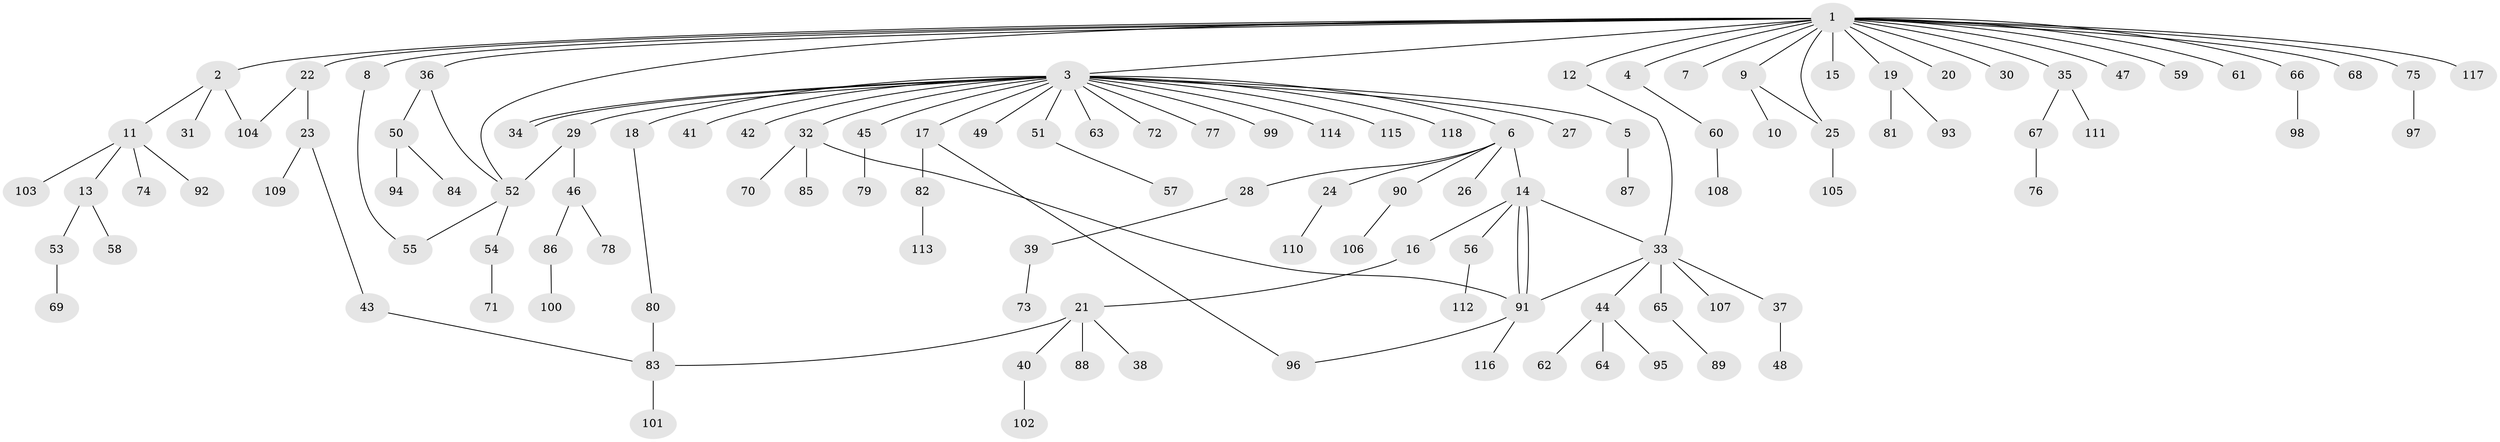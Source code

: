// Generated by graph-tools (version 1.1) at 2025/01/03/09/25 03:01:44]
// undirected, 118 vertices, 130 edges
graph export_dot {
graph [start="1"]
  node [color=gray90,style=filled];
  1;
  2;
  3;
  4;
  5;
  6;
  7;
  8;
  9;
  10;
  11;
  12;
  13;
  14;
  15;
  16;
  17;
  18;
  19;
  20;
  21;
  22;
  23;
  24;
  25;
  26;
  27;
  28;
  29;
  30;
  31;
  32;
  33;
  34;
  35;
  36;
  37;
  38;
  39;
  40;
  41;
  42;
  43;
  44;
  45;
  46;
  47;
  48;
  49;
  50;
  51;
  52;
  53;
  54;
  55;
  56;
  57;
  58;
  59;
  60;
  61;
  62;
  63;
  64;
  65;
  66;
  67;
  68;
  69;
  70;
  71;
  72;
  73;
  74;
  75;
  76;
  77;
  78;
  79;
  80;
  81;
  82;
  83;
  84;
  85;
  86;
  87;
  88;
  89;
  90;
  91;
  92;
  93;
  94;
  95;
  96;
  97;
  98;
  99;
  100;
  101;
  102;
  103;
  104;
  105;
  106;
  107;
  108;
  109;
  110;
  111;
  112;
  113;
  114;
  115;
  116;
  117;
  118;
  1 -- 2;
  1 -- 3;
  1 -- 4;
  1 -- 7;
  1 -- 8;
  1 -- 9;
  1 -- 12;
  1 -- 15;
  1 -- 19;
  1 -- 20;
  1 -- 22;
  1 -- 25;
  1 -- 30;
  1 -- 35;
  1 -- 36;
  1 -- 47;
  1 -- 52;
  1 -- 59;
  1 -- 61;
  1 -- 66;
  1 -- 68;
  1 -- 75;
  1 -- 117;
  2 -- 11;
  2 -- 31;
  2 -- 104;
  3 -- 5;
  3 -- 6;
  3 -- 17;
  3 -- 18;
  3 -- 27;
  3 -- 29;
  3 -- 32;
  3 -- 34;
  3 -- 34;
  3 -- 41;
  3 -- 42;
  3 -- 45;
  3 -- 49;
  3 -- 51;
  3 -- 63;
  3 -- 72;
  3 -- 77;
  3 -- 99;
  3 -- 114;
  3 -- 115;
  3 -- 118;
  4 -- 60;
  5 -- 87;
  6 -- 14;
  6 -- 24;
  6 -- 26;
  6 -- 28;
  6 -- 90;
  8 -- 55;
  9 -- 10;
  9 -- 25;
  11 -- 13;
  11 -- 74;
  11 -- 92;
  11 -- 103;
  12 -- 33;
  13 -- 53;
  13 -- 58;
  14 -- 16;
  14 -- 33;
  14 -- 56;
  14 -- 91;
  14 -- 91;
  16 -- 21;
  17 -- 82;
  17 -- 96;
  18 -- 80;
  19 -- 81;
  19 -- 93;
  21 -- 38;
  21 -- 40;
  21 -- 83;
  21 -- 88;
  22 -- 23;
  22 -- 104;
  23 -- 43;
  23 -- 109;
  24 -- 110;
  25 -- 105;
  28 -- 39;
  29 -- 46;
  29 -- 52;
  32 -- 70;
  32 -- 85;
  32 -- 91;
  33 -- 37;
  33 -- 44;
  33 -- 65;
  33 -- 91;
  33 -- 107;
  35 -- 67;
  35 -- 111;
  36 -- 50;
  36 -- 52;
  37 -- 48;
  39 -- 73;
  40 -- 102;
  43 -- 83;
  44 -- 62;
  44 -- 64;
  44 -- 95;
  45 -- 79;
  46 -- 78;
  46 -- 86;
  50 -- 84;
  50 -- 94;
  51 -- 57;
  52 -- 54;
  52 -- 55;
  53 -- 69;
  54 -- 71;
  56 -- 112;
  60 -- 108;
  65 -- 89;
  66 -- 98;
  67 -- 76;
  75 -- 97;
  80 -- 83;
  82 -- 113;
  83 -- 101;
  86 -- 100;
  90 -- 106;
  91 -- 96;
  91 -- 116;
}
